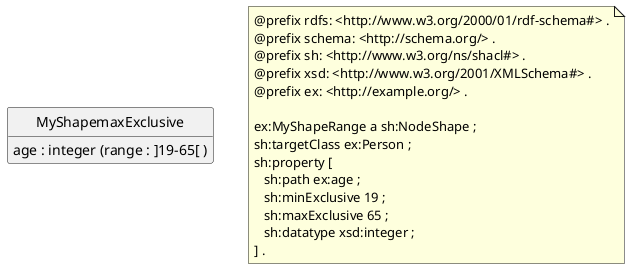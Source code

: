 @startuml
class "MyShapemaxExclusive" 
"MyShapemaxExclusive" : age : integer (range : ]19-65[ )

note as N1
@prefix rdfs: <http://www.w3.org/2000/01/rdf-schema#> .
@prefix schema: <http://schema.org/> .
@prefix sh: <http://www.w3.org/ns/shacl#> .
@prefix xsd: <http://www.w3.org/2001/XMLSchema#> .
@prefix ex: <http://example.org/> .

ex:MyShapeRange a sh:NodeShape ;
sh:targetClass ex:Person ;
sh:property [
   sh:path ex:age ;
   sh:minExclusive 19 ;
   sh:maxExclusive 65 ;
   sh:datatype xsd:integer ;
] .
end note

hide circle
hide empty members
@enduml